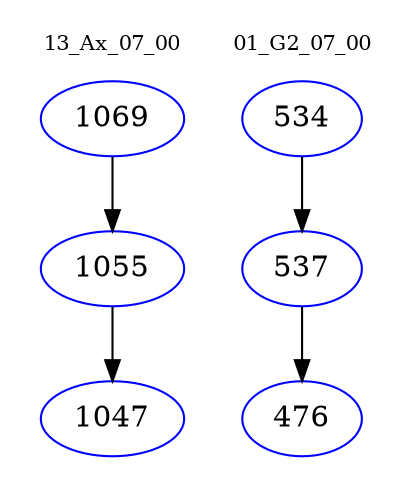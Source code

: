 digraph{
subgraph cluster_0 {
color = white
label = "13_Ax_07_00";
fontsize=10;
T0_1069 [label="1069", color="blue"]
T0_1069 -> T0_1055 [color="black"]
T0_1055 [label="1055", color="blue"]
T0_1055 -> T0_1047 [color="black"]
T0_1047 [label="1047", color="blue"]
}
subgraph cluster_1 {
color = white
label = "01_G2_07_00";
fontsize=10;
T1_534 [label="534", color="blue"]
T1_534 -> T1_537 [color="black"]
T1_537 [label="537", color="blue"]
T1_537 -> T1_476 [color="black"]
T1_476 [label="476", color="blue"]
}
}
